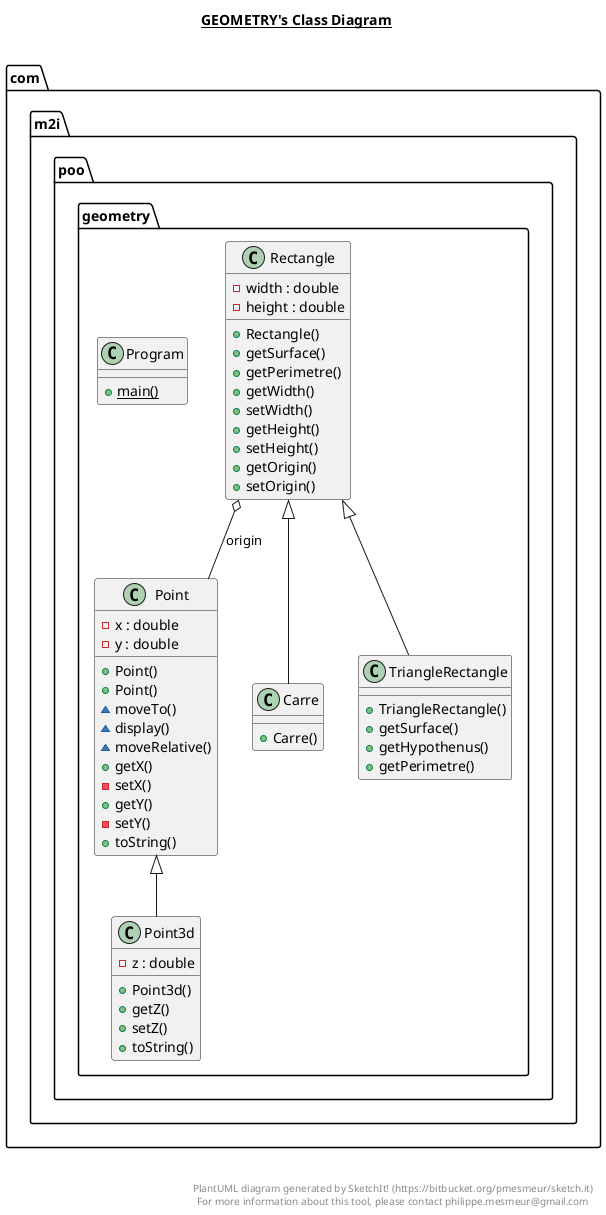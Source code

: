 @startuml

title __GEOMETRY's Class Diagram__\n

  package com.m2i.poo {
    package com.m2i.poo.geometry {
      class Carre {
          + Carre()
      }
    }
  }
  

  package com.m2i.poo {
    package com.m2i.poo.geometry {
      class Point {
          - x : double
          - y : double
          + Point()
          + Point()
          ~ moveTo()
          ~ display()
          ~ moveRelative()
          + getX()
          - setX()
          + getY()
          - setY()
          + toString()
      }
    }
  }
  

  package com.m2i.poo {
    package com.m2i.poo.geometry {
      class Point3d {
          - z : double
          + Point3d()
          + getZ()
          + setZ()
          + toString()
      }
    }
  }
  

  package com.m2i.poo {
    package com.m2i.poo.geometry {
      class Program {
          {static} + main()
      }
    }
  }
  

  package com.m2i.poo {
    package com.m2i.poo.geometry {
      class Rectangle {
          - width : double
          - height : double
          + Rectangle()
          + getSurface()
          + getPerimetre()
          + getWidth()
          + setWidth()
          + getHeight()
          + setHeight()
          + getOrigin()
          + setOrigin()
      }
    }
  }
  

  package com.m2i.poo {
    package com.m2i.poo.geometry {
      class TriangleRectangle {
          + TriangleRectangle()
          + getSurface()
          + getHypothenus()
          + getPerimetre()
      }
    }
  }
  

  Carre -up-|> Rectangle
  Point3d -up-|> Point
  Rectangle o-- Point : origin
  TriangleRectangle -up-|> Rectangle


right footer


PlantUML diagram generated by SketchIt! (https://bitbucket.org/pmesmeur/sketch.it)
For more information about this tool, please contact philippe.mesmeur@gmail.com
endfooter

@enduml
